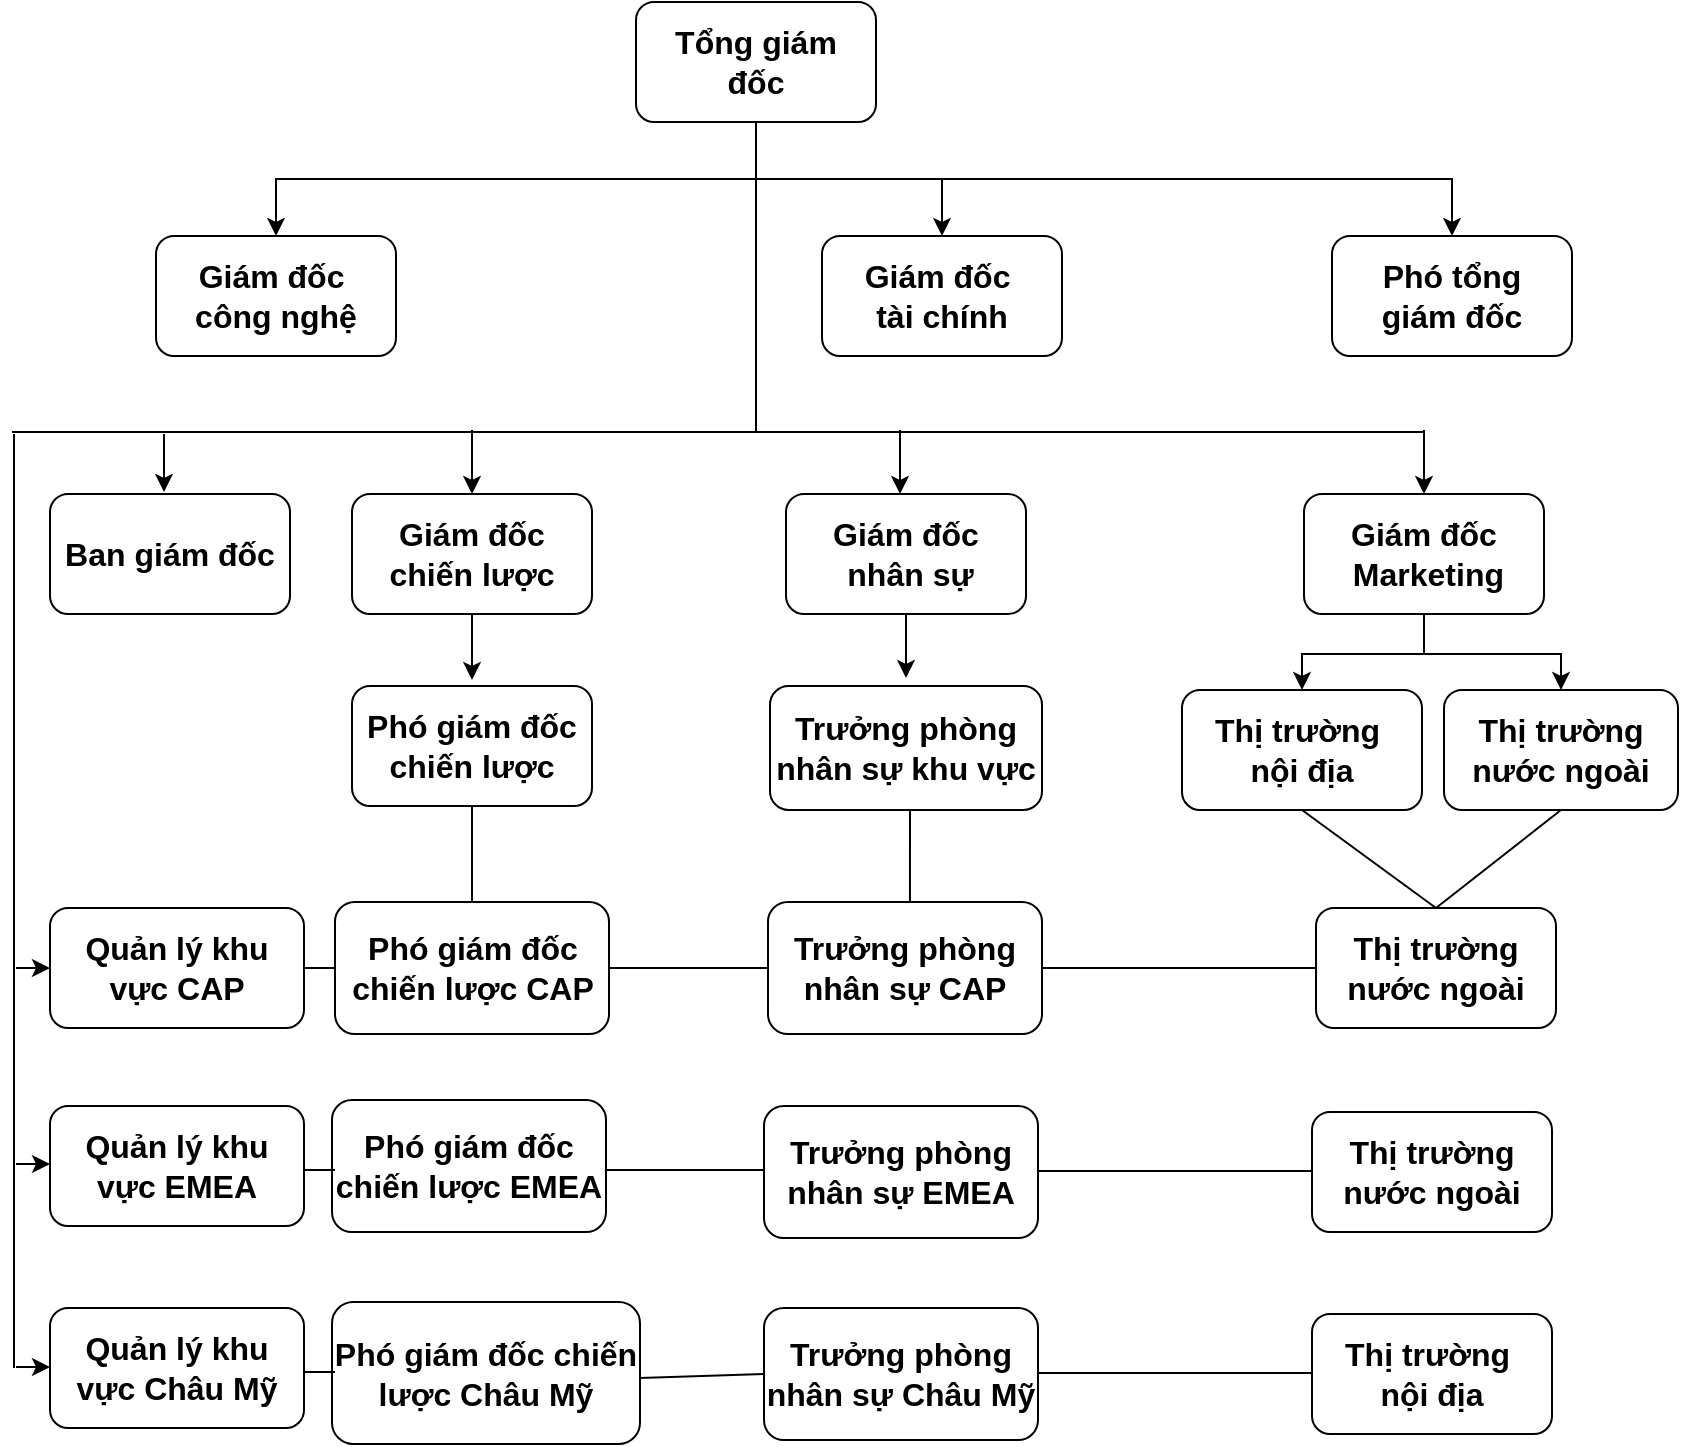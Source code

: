 <mxfile version="15.7.3" type="github" pages="3">
  <diagram id="QlY2_jZfxCHkPhPJcKBc" name="Page-1">
    <mxGraphModel dx="1043" dy="941" grid="0" gridSize="10" guides="1" tooltips="1" connect="1" arrows="1" fold="1" page="1" pageScale="1" pageWidth="1169" pageHeight="1654" math="0" shadow="0">
      <root>
        <mxCell id="0" />
        <mxCell id="1" parent="0" />
        <mxCell id="VQDOe3XahySQeZC1Gr37-5" style="edgeStyle=orthogonalEdgeStyle;rounded=0;orthogonalLoop=1;jettySize=auto;html=1;exitX=0.5;exitY=1;exitDx=0;exitDy=0;entryX=0.5;entryY=0;entryDx=0;entryDy=0;fontSize=16;" edge="1" parent="1" source="VQDOe3XahySQeZC1Gr37-1" target="VQDOe3XahySQeZC1Gr37-2">
          <mxGeometry relative="1" as="geometry" />
        </mxCell>
        <mxCell id="VQDOe3XahySQeZC1Gr37-11" style="edgeStyle=orthogonalEdgeStyle;rounded=0;orthogonalLoop=1;jettySize=auto;html=1;exitX=0.5;exitY=1;exitDx=0;exitDy=0;fontSize=16;" edge="1" parent="1" source="VQDOe3XahySQeZC1Gr37-1" target="VQDOe3XahySQeZC1Gr37-3">
          <mxGeometry relative="1" as="geometry" />
        </mxCell>
        <mxCell id="VQDOe3XahySQeZC1Gr37-12" style="edgeStyle=orthogonalEdgeStyle;rounded=0;orthogonalLoop=1;jettySize=auto;html=1;exitX=0.5;exitY=1;exitDx=0;exitDy=0;fontSize=16;" edge="1" parent="1" source="VQDOe3XahySQeZC1Gr37-1" target="VQDOe3XahySQeZC1Gr37-4">
          <mxGeometry relative="1" as="geometry" />
        </mxCell>
        <mxCell id="VQDOe3XahySQeZC1Gr37-1" value="&lt;b&gt;&lt;font style=&quot;font-size: 16px&quot;&gt;Tổng giám &lt;br&gt;đốc&lt;/font&gt;&lt;/b&gt;" style="rounded=1;whiteSpace=wrap;html=1;" vertex="1" parent="1">
          <mxGeometry x="326" y="356" width="120" height="60" as="geometry" />
        </mxCell>
        <mxCell id="VQDOe3XahySQeZC1Gr37-2" value="&lt;b&gt;Giám đốc&amp;nbsp;&lt;br&gt;công nghệ&lt;br&gt;&lt;/b&gt;" style="rounded=1;whiteSpace=wrap;html=1;fontSize=16;" vertex="1" parent="1">
          <mxGeometry x="86" y="473" width="120" height="60" as="geometry" />
        </mxCell>
        <mxCell id="VQDOe3XahySQeZC1Gr37-3" value="&lt;b&gt;Giám đốc&amp;nbsp;&lt;br&gt;tài chính&lt;/b&gt;" style="rounded=1;whiteSpace=wrap;html=1;fontSize=16;" vertex="1" parent="1">
          <mxGeometry x="419" y="473" width="120" height="60" as="geometry" />
        </mxCell>
        <mxCell id="VQDOe3XahySQeZC1Gr37-4" value="&lt;b&gt;Phó tổng &lt;br&gt;giám đốc&lt;/b&gt;" style="rounded=1;whiteSpace=wrap;html=1;fontSize=16;" vertex="1" parent="1">
          <mxGeometry x="674" y="473" width="120" height="60" as="geometry" />
        </mxCell>
        <mxCell id="VQDOe3XahySQeZC1Gr37-9" value="" style="endArrow=none;html=1;rounded=0;fontSize=16;entryX=0.5;entryY=1;entryDx=0;entryDy=0;" edge="1" parent="1" target="VQDOe3XahySQeZC1Gr37-1">
          <mxGeometry width="50" height="50" relative="1" as="geometry">
            <mxPoint x="386" y="571" as="sourcePoint" />
            <mxPoint x="425" y="495" as="targetPoint" />
          </mxGeometry>
        </mxCell>
        <mxCell id="VQDOe3XahySQeZC1Gr37-13" value="" style="endArrow=none;html=1;rounded=0;fontSize=16;" edge="1" parent="1">
          <mxGeometry width="50" height="50" relative="1" as="geometry">
            <mxPoint x="14" y="571" as="sourcePoint" />
            <mxPoint x="720" y="571" as="targetPoint" />
          </mxGeometry>
        </mxCell>
        <mxCell id="VQDOe3XahySQeZC1Gr37-14" value="" style="endArrow=none;html=1;rounded=0;fontSize=16;" edge="1" parent="1">
          <mxGeometry width="50" height="50" relative="1" as="geometry">
            <mxPoint x="15" y="572" as="sourcePoint" />
            <mxPoint x="15" y="1039" as="targetPoint" />
          </mxGeometry>
        </mxCell>
        <mxCell id="VQDOe3XahySQeZC1Gr37-15" value="" style="endArrow=classic;html=1;rounded=0;fontSize=16;" edge="1" parent="1">
          <mxGeometry width="50" height="50" relative="1" as="geometry">
            <mxPoint x="90" y="572" as="sourcePoint" />
            <mxPoint x="90" y="601" as="targetPoint" />
          </mxGeometry>
        </mxCell>
        <mxCell id="VQDOe3XahySQeZC1Gr37-16" value="&lt;b&gt;Ban giám đốc&lt;/b&gt;" style="rounded=1;whiteSpace=wrap;html=1;fontSize=16;" vertex="1" parent="1">
          <mxGeometry x="33" y="602" width="120" height="60" as="geometry" />
        </mxCell>
        <mxCell id="VQDOe3XahySQeZC1Gr37-18" value="" style="endArrow=classic;html=1;rounded=0;fontSize=16;entryX=0.5;entryY=0;entryDx=0;entryDy=0;" edge="1" parent="1" target="VQDOe3XahySQeZC1Gr37-19">
          <mxGeometry width="50" height="50" relative="1" as="geometry">
            <mxPoint x="244" y="570" as="sourcePoint" />
            <mxPoint x="244" y="606" as="targetPoint" />
          </mxGeometry>
        </mxCell>
        <mxCell id="VQDOe3XahySQeZC1Gr37-21" style="edgeStyle=orthogonalEdgeStyle;rounded=0;orthogonalLoop=1;jettySize=auto;html=1;exitX=0.5;exitY=1;exitDx=0;exitDy=0;fontSize=16;" edge="1" parent="1" source="VQDOe3XahySQeZC1Gr37-19">
          <mxGeometry relative="1" as="geometry">
            <mxPoint x="244" y="695" as="targetPoint" />
          </mxGeometry>
        </mxCell>
        <mxCell id="VQDOe3XahySQeZC1Gr37-19" value="&lt;b&gt;Giám đốc&lt;br&gt;chiến lược&lt;br&gt;&lt;/b&gt;" style="rounded=1;whiteSpace=wrap;html=1;fontSize=16;" vertex="1" parent="1">
          <mxGeometry x="184" y="602" width="120" height="60" as="geometry" />
        </mxCell>
        <mxCell id="VQDOe3XahySQeZC1Gr37-22" value="&lt;b&gt;Phó giám đốc&lt;br&gt;chiến lược&lt;br&gt;&lt;/b&gt;" style="rounded=1;whiteSpace=wrap;html=1;fontSize=16;" vertex="1" parent="1">
          <mxGeometry x="184" y="698" width="120" height="60" as="geometry" />
        </mxCell>
        <mxCell id="VQDOe3XahySQeZC1Gr37-23" value="" style="endArrow=classic;html=1;rounded=0;fontSize=16;entryX=0.5;entryY=0;entryDx=0;entryDy=0;" edge="1" parent="1">
          <mxGeometry width="50" height="50" relative="1" as="geometry">
            <mxPoint x="458" y="570" as="sourcePoint" />
            <mxPoint x="458" y="602" as="targetPoint" />
          </mxGeometry>
        </mxCell>
        <mxCell id="VQDOe3XahySQeZC1Gr37-37" style="edgeStyle=orthogonalEdgeStyle;rounded=0;orthogonalLoop=1;jettySize=auto;html=1;exitX=0.5;exitY=1;exitDx=0;exitDy=0;fontSize=16;" edge="1" parent="1" source="VQDOe3XahySQeZC1Gr37-24">
          <mxGeometry relative="1" as="geometry">
            <mxPoint x="461" y="694" as="targetPoint" />
          </mxGeometry>
        </mxCell>
        <mxCell id="VQDOe3XahySQeZC1Gr37-24" value="&lt;b&gt;Giám đốc&lt;br&gt;&amp;nbsp;nhân sự&lt;br&gt;&lt;/b&gt;" style="rounded=1;whiteSpace=wrap;html=1;fontSize=16;" vertex="1" parent="1">
          <mxGeometry x="401" y="602" width="120" height="60" as="geometry" />
        </mxCell>
        <mxCell id="VQDOe3XahySQeZC1Gr37-25" value="" style="endArrow=classic;html=1;rounded=0;fontSize=16;entryX=0.5;entryY=0;entryDx=0;entryDy=0;" edge="1" parent="1">
          <mxGeometry width="50" height="50" relative="1" as="geometry">
            <mxPoint x="720" y="570" as="sourcePoint" />
            <mxPoint x="720" y="602" as="targetPoint" />
          </mxGeometry>
        </mxCell>
        <mxCell id="VQDOe3XahySQeZC1Gr37-31" style="edgeStyle=orthogonalEdgeStyle;rounded=0;orthogonalLoop=1;jettySize=auto;html=1;exitX=0.5;exitY=1;exitDx=0;exitDy=0;fontSize=16;" edge="1" parent="1" source="VQDOe3XahySQeZC1Gr37-27" target="VQDOe3XahySQeZC1Gr37-29">
          <mxGeometry relative="1" as="geometry" />
        </mxCell>
        <mxCell id="VQDOe3XahySQeZC1Gr37-34" style="edgeStyle=orthogonalEdgeStyle;rounded=0;orthogonalLoop=1;jettySize=auto;html=1;exitX=0.5;exitY=1;exitDx=0;exitDy=0;fontSize=16;" edge="1" parent="1" source="VQDOe3XahySQeZC1Gr37-27" target="VQDOe3XahySQeZC1Gr37-30">
          <mxGeometry relative="1" as="geometry" />
        </mxCell>
        <mxCell id="VQDOe3XahySQeZC1Gr37-27" value="&lt;b&gt;Giám đốc&lt;br&gt;&amp;nbsp;Marketing&lt;br&gt;&lt;/b&gt;" style="rounded=1;whiteSpace=wrap;html=1;fontSize=16;" vertex="1" parent="1">
          <mxGeometry x="660" y="602" width="120" height="60" as="geometry" />
        </mxCell>
        <mxCell id="VQDOe3XahySQeZC1Gr37-29" value="&lt;b&gt;Thị trường&amp;nbsp;&lt;br&gt;nội địa&lt;br&gt;&lt;/b&gt;" style="rounded=1;whiteSpace=wrap;html=1;fontSize=16;" vertex="1" parent="1">
          <mxGeometry x="599" y="700" width="120" height="60" as="geometry" />
        </mxCell>
        <mxCell id="VQDOe3XahySQeZC1Gr37-30" value="&lt;b&gt;Thị trường nước ngoài&lt;br&gt;&lt;/b&gt;" style="rounded=1;whiteSpace=wrap;html=1;fontSize=16;" vertex="1" parent="1">
          <mxGeometry x="730" y="700" width="117" height="60" as="geometry" />
        </mxCell>
        <mxCell id="VQDOe3XahySQeZC1Gr37-35" value="" style="endArrow=none;html=1;rounded=0;fontSize=16;exitX=0.5;exitY=1;exitDx=0;exitDy=0;entryX=0.5;entryY=0;entryDx=0;entryDy=0;" edge="1" parent="1" source="VQDOe3XahySQeZC1Gr37-29" target="VQDOe3XahySQeZC1Gr37-39">
          <mxGeometry width="50" height="50" relative="1" as="geometry">
            <mxPoint x="486" y="582" as="sourcePoint" />
            <mxPoint x="722" y="814" as="targetPoint" />
          </mxGeometry>
        </mxCell>
        <mxCell id="VQDOe3XahySQeZC1Gr37-36" value="" style="endArrow=none;html=1;rounded=0;fontSize=16;entryX=0.5;entryY=1;entryDx=0;entryDy=0;exitX=0.5;exitY=0;exitDx=0;exitDy=0;" edge="1" parent="1" source="VQDOe3XahySQeZC1Gr37-39" target="VQDOe3XahySQeZC1Gr37-30">
          <mxGeometry width="50" height="50" relative="1" as="geometry">
            <mxPoint x="725" y="815" as="sourcePoint" />
            <mxPoint x="732" y="824" as="targetPoint" />
          </mxGeometry>
        </mxCell>
        <mxCell id="VQDOe3XahySQeZC1Gr37-38" value="&lt;b&gt;Trưởng phòng nhân sự khu vực&lt;br&gt;&lt;/b&gt;" style="rounded=1;whiteSpace=wrap;html=1;fontSize=16;" vertex="1" parent="1">
          <mxGeometry x="393" y="698" width="136" height="62" as="geometry" />
        </mxCell>
        <mxCell id="VQDOe3XahySQeZC1Gr37-39" value="&lt;b&gt;Thị trường nước ngoài&lt;/b&gt;&lt;b&gt;&lt;br&gt;&lt;/b&gt;" style="rounded=1;whiteSpace=wrap;html=1;fontSize=16;" vertex="1" parent="1">
          <mxGeometry x="666" y="809" width="120" height="60" as="geometry" />
        </mxCell>
        <mxCell id="VQDOe3XahySQeZC1Gr37-40" value="" style="endArrow=none;html=1;rounded=0;fontSize=16;entryX=0.518;entryY=0;entryDx=0;entryDy=0;entryPerimeter=0;" edge="1" parent="1" target="VQDOe3XahySQeZC1Gr37-41">
          <mxGeometry width="50" height="50" relative="1" as="geometry">
            <mxPoint x="463" y="760" as="sourcePoint" />
            <mxPoint x="463" y="801" as="targetPoint" />
          </mxGeometry>
        </mxCell>
        <mxCell id="VQDOe3XahySQeZC1Gr37-41" value="&lt;b&gt;Trưởng phòng nhân sự CAP&lt;br&gt;&lt;/b&gt;" style="rounded=1;whiteSpace=wrap;html=1;fontSize=16;" vertex="1" parent="1">
          <mxGeometry x="392" y="806" width="137" height="66" as="geometry" />
        </mxCell>
        <mxCell id="VQDOe3XahySQeZC1Gr37-42" value="" style="endArrow=none;html=1;rounded=0;fontSize=16;exitX=1;exitY=0.5;exitDx=0;exitDy=0;entryX=0;entryY=0.5;entryDx=0;entryDy=0;" edge="1" parent="1" source="VQDOe3XahySQeZC1Gr37-41" target="VQDOe3XahySQeZC1Gr37-39">
          <mxGeometry width="50" height="50" relative="1" as="geometry">
            <mxPoint x="669" y="770" as="sourcePoint" />
            <mxPoint x="732" y="824" as="targetPoint" />
          </mxGeometry>
        </mxCell>
        <mxCell id="VQDOe3XahySQeZC1Gr37-43" value="&lt;b&gt;Phó giám đốc chiến lược CAP&lt;br&gt;&lt;/b&gt;" style="rounded=1;whiteSpace=wrap;html=1;fontSize=16;" vertex="1" parent="1">
          <mxGeometry x="175.5" y="806" width="137" height="66" as="geometry" />
        </mxCell>
        <mxCell id="VQDOe3XahySQeZC1Gr37-44" value="" style="endArrow=none;html=1;rounded=0;fontSize=16;exitX=0.5;exitY=1;exitDx=0;exitDy=0;entryX=0.5;entryY=0;entryDx=0;entryDy=0;" edge="1" parent="1" source="VQDOe3XahySQeZC1Gr37-22" target="VQDOe3XahySQeZC1Gr37-43">
          <mxGeometry width="50" height="50" relative="1" as="geometry">
            <mxPoint x="25" y="582" as="sourcePoint" />
            <mxPoint x="25" y="785" as="targetPoint" />
          </mxGeometry>
        </mxCell>
        <mxCell id="VQDOe3XahySQeZC1Gr37-45" value="" style="endArrow=none;html=1;rounded=0;fontSize=16;entryX=1;entryY=0.5;entryDx=0;entryDy=0;exitX=0;exitY=0.5;exitDx=0;exitDy=0;" edge="1" parent="1" source="VQDOe3XahySQeZC1Gr37-41" target="VQDOe3XahySQeZC1Gr37-43">
          <mxGeometry width="50" height="50" relative="1" as="geometry">
            <mxPoint x="35" y="592" as="sourcePoint" />
            <mxPoint x="35" y="795" as="targetPoint" />
          </mxGeometry>
        </mxCell>
        <mxCell id="VQDOe3XahySQeZC1Gr37-47" value="&lt;b&gt;Quản lý khu vực CAP&lt;br&gt;&lt;/b&gt;" style="rounded=1;whiteSpace=wrap;html=1;fontSize=16;" vertex="1" parent="1">
          <mxGeometry x="33" y="809" width="127" height="60" as="geometry" />
        </mxCell>
        <mxCell id="VQDOe3XahySQeZC1Gr37-48" value="" style="endArrow=none;html=1;rounded=0;fontSize=16;exitX=1;exitY=0.5;exitDx=0;exitDy=0;entryX=0;entryY=0.5;entryDx=0;entryDy=0;" edge="1" parent="1" source="VQDOe3XahySQeZC1Gr37-47" target="VQDOe3XahySQeZC1Gr37-43">
          <mxGeometry width="50" height="50" relative="1" as="geometry">
            <mxPoint x="217" y="773" as="sourcePoint" />
            <mxPoint x="267" y="723" as="targetPoint" />
          </mxGeometry>
        </mxCell>
        <mxCell id="VQDOe3XahySQeZC1Gr37-49" value="" style="endArrow=classic;html=1;rounded=0;fontSize=16;entryX=0;entryY=0.5;entryDx=0;entryDy=0;" edge="1" parent="1" target="VQDOe3XahySQeZC1Gr37-47">
          <mxGeometry width="50" height="50" relative="1" as="geometry">
            <mxPoint x="16" y="839" as="sourcePoint" />
            <mxPoint x="267" y="723" as="targetPoint" />
          </mxGeometry>
        </mxCell>
        <mxCell id="VQDOe3XahySQeZC1Gr37-50" value="" style="endArrow=classic;html=1;rounded=0;fontSize=16;entryX=0;entryY=0.5;entryDx=0;entryDy=0;" edge="1" parent="1">
          <mxGeometry width="50" height="50" relative="1" as="geometry">
            <mxPoint x="16" y="937" as="sourcePoint" />
            <mxPoint x="33" y="937" as="targetPoint" />
          </mxGeometry>
        </mxCell>
        <mxCell id="VQDOe3XahySQeZC1Gr37-51" value="&lt;b&gt;Quản lý khu vực EMEA&lt;br&gt;&lt;/b&gt;" style="rounded=1;whiteSpace=wrap;html=1;fontSize=16;" vertex="1" parent="1">
          <mxGeometry x="33" y="908" width="127" height="60" as="geometry" />
        </mxCell>
        <mxCell id="VQDOe3XahySQeZC1Gr37-52" value="&lt;b&gt;Phó giám đốc chiến lược EMEA&lt;br&gt;&lt;/b&gt;" style="rounded=1;whiteSpace=wrap;html=1;fontSize=16;" vertex="1" parent="1">
          <mxGeometry x="174" y="905" width="137" height="66" as="geometry" />
        </mxCell>
        <mxCell id="VQDOe3XahySQeZC1Gr37-53" value="" style="endArrow=none;html=1;rounded=0;fontSize=16;exitX=1;exitY=0.5;exitDx=0;exitDy=0;entryX=0;entryY=0.5;entryDx=0;entryDy=0;" edge="1" parent="1">
          <mxGeometry width="50" height="50" relative="1" as="geometry">
            <mxPoint x="160" y="940" as="sourcePoint" />
            <mxPoint x="175.5" y="940" as="targetPoint" />
          </mxGeometry>
        </mxCell>
        <mxCell id="VQDOe3XahySQeZC1Gr37-54" value="" style="endArrow=none;html=1;rounded=0;fontSize=16;entryX=1;entryY=0.5;entryDx=0;entryDy=0;exitX=0;exitY=0.5;exitDx=0;exitDy=0;" edge="1" parent="1">
          <mxGeometry width="50" height="50" relative="1" as="geometry">
            <mxPoint x="390.5" y="940" as="sourcePoint" />
            <mxPoint x="311" y="940" as="targetPoint" />
          </mxGeometry>
        </mxCell>
        <mxCell id="VQDOe3XahySQeZC1Gr37-55" value="&lt;b&gt;Trưởng phòng nhân sự EMEA&lt;br&gt;&lt;/b&gt;" style="rounded=1;whiteSpace=wrap;html=1;fontSize=16;" vertex="1" parent="1">
          <mxGeometry x="390" y="908" width="137" height="66" as="geometry" />
        </mxCell>
        <mxCell id="VQDOe3XahySQeZC1Gr37-56" value="" style="endArrow=none;html=1;rounded=0;fontSize=16;exitX=1;exitY=0.5;exitDx=0;exitDy=0;entryX=0;entryY=0.5;entryDx=0;entryDy=0;" edge="1" parent="1">
          <mxGeometry width="50" height="50" relative="1" as="geometry">
            <mxPoint x="527" y="940.5" as="sourcePoint" />
            <mxPoint x="664" y="940.5" as="targetPoint" />
          </mxGeometry>
        </mxCell>
        <mxCell id="VQDOe3XahySQeZC1Gr37-57" value="&lt;b&gt;Thị trường nước ngoài&lt;/b&gt;&lt;b&gt;&lt;br&gt;&lt;/b&gt;" style="rounded=1;whiteSpace=wrap;html=1;fontSize=16;" vertex="1" parent="1">
          <mxGeometry x="664" y="911" width="120" height="60" as="geometry" />
        </mxCell>
        <mxCell id="VQDOe3XahySQeZC1Gr37-58" value="" style="endArrow=classic;html=1;rounded=0;fontSize=16;entryX=0;entryY=0.5;entryDx=0;entryDy=0;" edge="1" parent="1">
          <mxGeometry width="50" height="50" relative="1" as="geometry">
            <mxPoint x="16" y="1038.5" as="sourcePoint" />
            <mxPoint x="33" y="1038.5" as="targetPoint" />
          </mxGeometry>
        </mxCell>
        <mxCell id="VQDOe3XahySQeZC1Gr37-59" value="&lt;b&gt;Quản lý khu vực Châu Mỹ&lt;br&gt;&lt;/b&gt;" style="rounded=1;whiteSpace=wrap;html=1;fontSize=16;" vertex="1" parent="1">
          <mxGeometry x="33" y="1009" width="127" height="60" as="geometry" />
        </mxCell>
        <mxCell id="VQDOe3XahySQeZC1Gr37-60" value="&lt;font style=&quot;font-size: 16px&quot;&gt;&lt;b&gt;Phó giám đốc chiến lược&amp;nbsp;&lt;/b&gt;&lt;b&gt;Châu Mỹ&lt;/b&gt;&lt;/font&gt;&lt;b&gt;&lt;br&gt;&lt;/b&gt;" style="rounded=1;whiteSpace=wrap;html=1;fontSize=16;" vertex="1" parent="1">
          <mxGeometry x="174" y="1006" width="154" height="71" as="geometry" />
        </mxCell>
        <mxCell id="VQDOe3XahySQeZC1Gr37-61" value="" style="endArrow=none;html=1;rounded=0;fontSize=16;exitX=1;exitY=0.5;exitDx=0;exitDy=0;entryX=0;entryY=0.5;entryDx=0;entryDy=0;" edge="1" parent="1">
          <mxGeometry width="50" height="50" relative="1" as="geometry">
            <mxPoint x="160" y="1041" as="sourcePoint" />
            <mxPoint x="175.5" y="1041" as="targetPoint" />
          </mxGeometry>
        </mxCell>
        <mxCell id="VQDOe3XahySQeZC1Gr37-62" value="" style="endArrow=none;html=1;rounded=0;fontSize=16;exitX=0;exitY=0.5;exitDx=0;exitDy=0;" edge="1" parent="1" source="VQDOe3XahySQeZC1Gr37-63">
          <mxGeometry width="50" height="50" relative="1" as="geometry">
            <mxPoint x="384" y="1044" as="sourcePoint" />
            <mxPoint x="328" y="1044" as="targetPoint" />
          </mxGeometry>
        </mxCell>
        <mxCell id="VQDOe3XahySQeZC1Gr37-63" value="&lt;b&gt;Trưởng phòng nhân sự&amp;nbsp;&lt;/b&gt;&lt;b&gt;Châu Mỹ&lt;/b&gt;&lt;b&gt;&lt;br&gt;&lt;/b&gt;" style="rounded=1;whiteSpace=wrap;html=1;fontSize=16;" vertex="1" parent="1">
          <mxGeometry x="390" y="1009" width="137" height="66" as="geometry" />
        </mxCell>
        <mxCell id="VQDOe3XahySQeZC1Gr37-64" value="" style="endArrow=none;html=1;rounded=0;fontSize=16;exitX=1;exitY=0.5;exitDx=0;exitDy=0;entryX=0;entryY=0.5;entryDx=0;entryDy=0;" edge="1" parent="1">
          <mxGeometry width="50" height="50" relative="1" as="geometry">
            <mxPoint x="527" y="1041.5" as="sourcePoint" />
            <mxPoint x="664" y="1041.5" as="targetPoint" />
          </mxGeometry>
        </mxCell>
        <mxCell id="VQDOe3XahySQeZC1Gr37-67" value="&lt;b&gt;Thị trường&amp;nbsp;&lt;br&gt;nội địa&lt;br&gt;&lt;/b&gt;" style="rounded=1;whiteSpace=wrap;html=1;fontSize=16;" vertex="1" parent="1">
          <mxGeometry x="664" y="1012" width="120" height="60" as="geometry" />
        </mxCell>
      </root>
    </mxGraphModel>
  </diagram>
  <diagram id="elN13xi42h41GZ3PlA-M" name="Page-2">
    <mxGraphModel dx="782" dy="706" grid="0" gridSize="10" guides="1" tooltips="1" connect="1" arrows="1" fold="1" page="1" pageScale="1" pageWidth="1169" pageHeight="1654" math="0" shadow="0">
      <root>
        <mxCell id="Vsqq3qi4AqMv9JieY1TZ-0" />
        <mxCell id="Vsqq3qi4AqMv9JieY1TZ-1" parent="Vsqq3qi4AqMv9JieY1TZ-0" />
        <mxCell id="a4AwfvL6sgOTE35p16M7-0" style="edgeStyle=orthogonalEdgeStyle;rounded=0;orthogonalLoop=1;jettySize=auto;html=1;exitX=0.5;exitY=1;exitDx=0;exitDy=0;entryX=0.5;entryY=0;entryDx=0;entryDy=0;fontFamily=Times New Roman;fontSize=16;fontColor=#000000;" edge="1" parent="Vsqq3qi4AqMv9JieY1TZ-1" source="a4AwfvL6sgOTE35p16M7-3" target="a4AwfvL6sgOTE35p16M7-6">
          <mxGeometry relative="1" as="geometry" />
        </mxCell>
        <mxCell id="a4AwfvL6sgOTE35p16M7-1" style="edgeStyle=orthogonalEdgeStyle;rounded=0;orthogonalLoop=1;jettySize=auto;html=1;exitX=0.5;exitY=1;exitDx=0;exitDy=0;fontFamily=Times New Roman;fontSize=16;fontColor=#000000;" edge="1" parent="Vsqq3qi4AqMv9JieY1TZ-1" source="a4AwfvL6sgOTE35p16M7-3" target="a4AwfvL6sgOTE35p16M7-8">
          <mxGeometry relative="1" as="geometry" />
        </mxCell>
        <mxCell id="a4AwfvL6sgOTE35p16M7-2" style="edgeStyle=orthogonalEdgeStyle;rounded=0;orthogonalLoop=1;jettySize=auto;html=1;exitX=0.5;exitY=1;exitDx=0;exitDy=0;fontFamily=Times New Roman;fontSize=16;fontColor=#000000;" edge="1" parent="Vsqq3qi4AqMv9JieY1TZ-1" source="a4AwfvL6sgOTE35p16M7-3" target="a4AwfvL6sgOTE35p16M7-9">
          <mxGeometry relative="1" as="geometry" />
        </mxCell>
        <mxCell id="a4AwfvL6sgOTE35p16M7-3" value="" style="rounded=1;whiteSpace=wrap;html=1;shadow=1;labelBackgroundColor=#FF120A;labelBorderColor=none;sketch=0;fontFamily=Times New Roman;fontSize=30;strokeWidth=1;align=center;verticalAlign=top;fillColor=#FFFFFF;strokeColor=#FFFFFF;" vertex="1" parent="Vsqq3qi4AqMv9JieY1TZ-1">
          <mxGeometry x="327.5" y="274" width="218" height="91" as="geometry" />
        </mxCell>
        <mxCell id="a4AwfvL6sgOTE35p16M7-4" value="&lt;b&gt;District Manager&lt;/b&gt;" style="text;html=1;strokeColor=none;fillColor=none;align=left;verticalAlign=middle;whiteSpace=wrap;rounded=0;shadow=1;labelBackgroundColor=#FFFFFF;labelBorderColor=none;sketch=0;fontFamily=Times New Roman;fontSize=16;fontColor=#000000;" vertex="1" parent="Vsqq3qi4AqMv9JieY1TZ-1">
          <mxGeometry x="378.75" y="280" width="133.5" height="46" as="geometry" />
        </mxCell>
        <mxCell id="a4AwfvL6sgOTE35p16M7-5" value="&lt;b&gt;(Highlands Coffee Shop)&lt;/b&gt;" style="text;html=1;strokeColor=none;fillColor=none;align=left;verticalAlign=middle;whiteSpace=wrap;rounded=0;shadow=1;labelBackgroundColor=#FFFFFF;labelBorderColor=none;sketch=0;fontFamily=Times New Roman;fontSize=16;fontColor=#000000;" vertex="1" parent="Vsqq3qi4AqMv9JieY1TZ-1">
          <mxGeometry x="350" y="307" width="173" height="47" as="geometry" />
        </mxCell>
        <mxCell id="a4AwfvL6sgOTE35p16M7-6" value="&lt;b&gt;Cửa hàng trưởng 1&lt;/b&gt;" style="rounded=1;whiteSpace=wrap;html=1;shadow=1;labelBackgroundColor=#FFFFFF;labelBorderColor=none;sketch=0;fontFamily=Times New Roman;fontSize=16;fontColor=#000000;strokeColor=#FFFFFF;strokeWidth=1;fillColor=#FFFFFF;gradientColor=none;align=center;verticalAlign=top;" vertex="1" parent="Vsqq3qi4AqMv9JieY1TZ-1">
          <mxGeometry x="150" y="437" width="145" height="46" as="geometry" />
        </mxCell>
        <mxCell id="a4AwfvL6sgOTE35p16M7-7" style="edgeStyle=orthogonalEdgeStyle;rounded=0;orthogonalLoop=1;jettySize=auto;html=1;exitX=0.5;exitY=1;exitDx=0;exitDy=0;fontFamily=Times New Roman;fontSize=16;fontColor=#000000;" edge="1" parent="Vsqq3qi4AqMv9JieY1TZ-1" source="a4AwfvL6sgOTE35p16M7-8" target="a4AwfvL6sgOTE35p16M7-15">
          <mxGeometry relative="1" as="geometry" />
        </mxCell>
        <mxCell id="a4AwfvL6sgOTE35p16M7-8" value="&lt;b&gt;Cửa hàng trưởng 2&lt;/b&gt;" style="rounded=1;whiteSpace=wrap;html=1;shadow=1;labelBackgroundColor=#FFFFFF;labelBorderColor=none;sketch=0;fontFamily=Times New Roman;fontSize=16;fontColor=#000000;strokeColor=#FFFFFF;strokeWidth=1;fillColor=#FFFFFF;gradientColor=none;align=center;verticalAlign=top;" vertex="1" parent="Vsqq3qi4AqMv9JieY1TZ-1">
          <mxGeometry x="364" y="437" width="145" height="46" as="geometry" />
        </mxCell>
        <mxCell id="a4AwfvL6sgOTE35p16M7-9" value="&lt;b&gt;Cửa hàng trưởng n..&lt;/b&gt;" style="rounded=1;whiteSpace=wrap;html=1;shadow=1;labelBackgroundColor=#FFFFFF;labelBorderColor=none;sketch=0;fontFamily=Times New Roman;fontSize=16;fontColor=#000000;strokeColor=#FFFFFF;strokeWidth=1;fillColor=#FFFFFF;gradientColor=none;align=center;verticalAlign=top;" vertex="1" parent="Vsqq3qi4AqMv9JieY1TZ-1">
          <mxGeometry x="581" y="437" width="145" height="46" as="geometry" />
        </mxCell>
        <mxCell id="a4AwfvL6sgOTE35p16M7-10" style="edgeStyle=orthogonalEdgeStyle;rounded=0;orthogonalLoop=1;jettySize=auto;html=1;exitX=0.5;exitY=1;exitDx=0;exitDy=0;entryX=0.617;entryY=0.275;entryDx=0;entryDy=0;entryPerimeter=0;fontFamily=Times New Roman;fontSize=16;fontColor=#000000;" edge="1" parent="Vsqq3qi4AqMv9JieY1TZ-1" source="a4AwfvL6sgOTE35p16M7-15" target="a4AwfvL6sgOTE35p16M7-16">
          <mxGeometry relative="1" as="geometry" />
        </mxCell>
        <mxCell id="a4AwfvL6sgOTE35p16M7-11" style="edgeStyle=orthogonalEdgeStyle;rounded=0;orthogonalLoop=1;jettySize=auto;html=1;fontFamily=Times New Roman;fontSize=16;fontColor=#000000;" edge="1" parent="Vsqq3qi4AqMv9JieY1TZ-1">
          <mxGeometry relative="1" as="geometry">
            <mxPoint x="437" y="648" as="sourcePoint" />
            <mxPoint x="292.5" y="701" as="targetPoint" />
          </mxGeometry>
        </mxCell>
        <mxCell id="a4AwfvL6sgOTE35p16M7-12" style="edgeStyle=orthogonalEdgeStyle;rounded=0;orthogonalLoop=1;jettySize=auto;html=1;exitX=0.5;exitY=1;exitDx=0;exitDy=0;fontFamily=Times New Roman;fontSize=16;fontColor=#000000;" edge="1" parent="Vsqq3qi4AqMv9JieY1TZ-1" source="a4AwfvL6sgOTE35p16M7-15" target="a4AwfvL6sgOTE35p16M7-18">
          <mxGeometry relative="1" as="geometry" />
        </mxCell>
        <mxCell id="a4AwfvL6sgOTE35p16M7-13" style="edgeStyle=orthogonalEdgeStyle;rounded=0;orthogonalLoop=1;jettySize=auto;html=1;exitX=0.5;exitY=1;exitDx=0;exitDy=0;fontFamily=Times New Roman;fontSize=16;fontColor=#000000;" edge="1" parent="Vsqq3qi4AqMv9JieY1TZ-1">
          <mxGeometry relative="1" as="geometry">
            <mxPoint x="436.5" y="594" as="sourcePoint" />
            <mxPoint x="581" y="704" as="targetPoint" />
            <Array as="points">
              <mxPoint x="437" y="649" />
              <mxPoint x="581" y="649" />
            </Array>
          </mxGeometry>
        </mxCell>
        <mxCell id="a4AwfvL6sgOTE35p16M7-14" style="edgeStyle=orthogonalEdgeStyle;rounded=0;orthogonalLoop=1;jettySize=auto;html=1;fontFamily=Times New Roman;fontSize=16;fontColor=#000000;" edge="1" parent="Vsqq3qi4AqMv9JieY1TZ-1">
          <mxGeometry relative="1" as="geometry">
            <mxPoint x="580" y="649" as="sourcePoint" />
            <mxPoint x="725" y="704" as="targetPoint" />
            <Array as="points">
              <mxPoint x="725" y="649" />
            </Array>
          </mxGeometry>
        </mxCell>
        <mxCell id="a4AwfvL6sgOTE35p16M7-15" value="&lt;b&gt;Trợ lý cửa hàng trưởng&amp;nbsp;&lt;/b&gt;" style="rounded=1;whiteSpace=wrap;html=1;shadow=1;labelBackgroundColor=#FFFFFF;labelBorderColor=none;sketch=0;fontFamily=Times New Roman;fontSize=16;fontColor=#000000;strokeColor=#FFFFFF;strokeWidth=1;fillColor=#FFFFFF;gradientColor=none;align=center;verticalAlign=top;" vertex="1" parent="Vsqq3qi4AqMv9JieY1TZ-1">
          <mxGeometry x="346.5" y="549" width="180" height="47" as="geometry" />
        </mxCell>
        <mxCell id="a4AwfvL6sgOTE35p16M7-16" value="Nhân viên &lt;br&gt;&lt;span style=&quot;color: rgba(0 , 0 , 0 , 0) ; font-family: monospace ; font-size: 0px ; background-color: rgb(248 , 249 , 250)&quot;&gt;%3CmxGraphModel%3E%3Croot%3E%3CmxCell%20id%3D%220%22%2F%3E%3CmxCell%20id%3D%221%22%20parent%3D%220%22%2F%3E%3CmxCell%20id%3D%222%22%20value%3D%22%26lt%3Bb%26gt%3BC%E1%BB%ADa%20h%C3%A0ng%20tr%C6%B0%E1%BB%9Fng%202%26lt%3B%2Fb%26gt%3B%22%20style%3D%22rounded%3D1%3BwhiteSpace%3Dwrap%3Bhtml%3D1%3Bshadow%3D1%3BlabelBackgroundColor%3D%23FFFFFF%3BlabelBorderColor%3Dnone%3Bsketch%3D0%3BfontFamily%3DTimes%20New%20Roman%3BfontSize%3D16%3BfontColor%3D%23000000%3BstrokeColor%3D%23FFFFFF%3BstrokeWidth%3D1%3BfillColor%3D%23FFFFFF%3BgradientColor%3Dnone%3Balign%3Dcenter%3BverticalAlign%3Dtop%3B%22%20vertex%3D%221%22%20parent%3D%221%22%3E%3CmxGeometry%20x%3D%22364%22%20y%3D%22437%22%20width%3D%22145%22%20height%3D%2246%22%20as%3D%22geometry%22%2F%3E%3C%2FmxCell%3E%3C%2Froot%3E%3C%2FmxGraphModel%3E&lt;/span&gt;pha chế" style="rounded=1;whiteSpace=wrap;html=1;shadow=1;labelBackgroundColor=#FFFFFF;labelBorderColor=none;sketch=0;fontFamily=Times New Roman;fontSize=16;fontColor=#000000;strokeColor=#FFFFFF;strokeWidth=1;fillColor=#FFFFFF;gradientColor=none;align=center;verticalAlign=top;" vertex="1" parent="Vsqq3qi4AqMv9JieY1TZ-1">
          <mxGeometry x="95" y="701" width="107" height="80" as="geometry" />
        </mxCell>
        <mxCell id="a4AwfvL6sgOTE35p16M7-17" value="Nhân viên &lt;br&gt;&lt;span style=&quot;color: rgba(0 , 0 , 0 , 0) ; font-family: monospace ; font-size: 0px ; background-color: rgb(248 , 249 , 250)&quot;&gt;%3CmxGraphModel%3E%3Croot%3E%3CmxCell%20id%3D%220%22%2F%3E%3CmxCell%20id%3D%221%22%20parent%3D%220%22%2F%3E%3CmxCell%20id%3D%222%22%20value%3D%22%26lt%3Bb%26gt%3BC%E1%BB%ADa%20h%C3%A0ng%20tr%C6%B0%E1%BB%9Fng%202%26lt%3B%2Fb%26gt%3B%22%20style%3D%22rounded%3D1%3BwhiteSpace%3Dwrap%3Bhtml%3D1%3Bshadow%3D1%3BlabelBackgroundColor%3D%23FFFFFF%3BlabelBorderColor%3Dnone%3Bsketch%3D0%3BfontFamily%3DTimes%20New%20Roman%3BfontSize%3D16%3BfontColor%3D%23000000%3BstrokeColor%3D%23FFFFFF%3BstrokeWidth%3D1%3BfillColor%3D%23FFFFFF%3BgradientColor%3Dnone%3Balign%3Dcenter%3BverticalAlign%3Dtop%3B%22%20vertex%3D%221%22%20parent%3D%221%22%3E%3CmxGeometry%20x%3D%22364%22%20y%3D%22437%22%20width%3D%22145%22%20height%3D%2246%22%20as%3D%22geometry%22%2F%3E%3C%2FmxCell%3E%3C%2Froot%3E%3C%2FmxGraphModel%3E&lt;/span&gt;phục vụ" style="rounded=1;whiteSpace=wrap;html=1;shadow=1;labelBackgroundColor=#FFFFFF;labelBorderColor=none;sketch=0;fontFamily=Times New Roman;fontSize=16;fontColor=#000000;strokeColor=#FFFFFF;strokeWidth=1;fillColor=#FFFFFF;gradientColor=none;align=center;verticalAlign=top;" vertex="1" parent="Vsqq3qi4AqMv9JieY1TZ-1">
          <mxGeometry x="239" y="703" width="107" height="80" as="geometry" />
        </mxCell>
        <mxCell id="a4AwfvL6sgOTE35p16M7-18" value="Nhân viên &lt;br&gt;thu ngân&lt;br&gt;&lt;span style=&quot;color: rgba(0 , 0 , 0 , 0) ; font-family: monospace ; font-size: 0px ; background-color: rgb(248 , 249 , 250)&quot;&gt;%3CmxGraphModel%3E%3Croot%3E%3CmxCell%20id%3D%220%22%2F%3E%3CmxCell%20id%3D%221%22%20parent%3D%220%22%2F%3E%3CmxCell%20id%3D%222%22%20value%3D%22%26lt%3Bb%26gt%3BC%E1%BB%ADa%20h%C3%A0ng%20tr%C6%B0%E1%BB%9Fng%202%26lt%3B%2Fb%26gt%3B%22%20style%3D%22rounded%3D1%3BwhiteSpace%3Dwrap%3Bhtml%3D1%3Bshadow%3D1%3BlabelBackgroundColor%3D%23FFFFFF%3BlabelBorderColor%3Dnone%3Bsketch%3D0%3BfontFamily%3DTimes%20New%20Roman%3BfontSize%3D16%3BfontColor%3D%23000000%3BstrokeColor%3D%23FFFFFF%3BstrokeWidth%3D1%3BfillColor%3D%23FFFFFF%3BgradientColor%3Dnone%3Balign%3Dcenter%3BverticalAlign%3Dtop%3B%22%20vertex%3D%221%22%20parent%3D%221%22%3E%3CmxGeometry%20x%3D%22364%22%20y%3D%22437%22%20width%3D%22145%22%20height%3D%2246%22%20as%3D%22geometry%22%2F%3E%3C%2FmxCell%3E%3C%2Froot%3E%3C%2FmxGraphModel%3Ethu ngâ&lt;/span&gt;" style="rounded=1;whiteSpace=wrap;html=1;shadow=1;labelBackgroundColor=#FFFFFF;labelBorderColor=none;sketch=0;fontFamily=Times New Roman;fontSize=16;fontColor=#000000;strokeColor=#FFFFFF;strokeWidth=1;fillColor=#FFFFFF;gradientColor=none;align=center;verticalAlign=top;" vertex="1" parent="Vsqq3qi4AqMv9JieY1TZ-1">
          <mxGeometry x="383" y="706" width="107" height="80" as="geometry" />
        </mxCell>
        <mxCell id="a4AwfvL6sgOTE35p16M7-19" value="Nhân viên &lt;br&gt;giao hàng&lt;br&gt;&lt;font color=&quot;rgba(0, 0, 0, 0)&quot; face=&quot;monospace&quot;&gt;&lt;span style=&quot;font-size: 0px ; background-color: rgb(248 , 249 , 250)&quot;&gt;giao hàng&lt;/span&gt;&lt;/font&gt;" style="rounded=1;whiteSpace=wrap;html=1;shadow=1;labelBackgroundColor=#FFFFFF;labelBorderColor=none;sketch=0;fontFamily=Times New Roman;fontSize=16;fontColor=#000000;strokeColor=#FFFFFF;strokeWidth=1;fillColor=#FFFFFF;gradientColor=none;align=center;verticalAlign=top;" vertex="1" parent="Vsqq3qi4AqMv9JieY1TZ-1">
          <mxGeometry x="527" y="706" width="107" height="80" as="geometry" />
        </mxCell>
        <mxCell id="a4AwfvL6sgOTE35p16M7-20" value="Nhân viên &lt;br&gt;bảo vệ&lt;br&gt;&lt;font color=&quot;rgba(0, 0, 0, 0)&quot; face=&quot;monospace&quot;&gt;&lt;span style=&quot;font-size: 0px ; background-color: rgb(248 , 249 , 250)&quot;&gt;ba&lt;/span&gt;&lt;/font&gt;" style="rounded=1;whiteSpace=wrap;html=1;shadow=1;labelBackgroundColor=#FFFFFF;labelBorderColor=none;sketch=0;fontFamily=Times New Roman;fontSize=16;fontColor=#000000;strokeColor=#FFFFFF;strokeWidth=1;fillColor=#FFFFFF;gradientColor=none;align=center;verticalAlign=top;" vertex="1" parent="Vsqq3qi4AqMv9JieY1TZ-1">
          <mxGeometry x="671" y="706" width="107" height="80" as="geometry" />
        </mxCell>
      </root>
    </mxGraphModel>
  </diagram>
  <diagram id="viL5PqvFY_cYdEAzo_DH" name="Page-3">
    <mxGraphModel dx="782" dy="706" grid="0" gridSize="10" guides="1" tooltips="1" connect="1" arrows="1" fold="1" page="1" pageScale="1" pageWidth="1169" pageHeight="1654" math="0" shadow="0">
      <root>
        <mxCell id="q8Uv-0Pn_na_6t9x-wON-0" />
        <mxCell id="q8Uv-0Pn_na_6t9x-wON-1" parent="q8Uv-0Pn_na_6t9x-wON-0" />
        <mxCell id="bl-M_f51yVPWPWLqKVws-2" style="edgeStyle=orthogonalEdgeStyle;rounded=0;orthogonalLoop=1;jettySize=auto;html=1;exitX=0.5;exitY=1;exitDx=0;exitDy=0;entryX=0.5;entryY=0;entryDx=0;entryDy=0;fontFamily=Times New Roman;fontSize=16;fontColor=#000000;" edge="1" parent="q8Uv-0Pn_na_6t9x-wON-1" source="bl-M_f51yVPWPWLqKVws-5" target="bl-M_f51yVPWPWLqKVws-8">
          <mxGeometry relative="1" as="geometry" />
        </mxCell>
        <mxCell id="bl-M_f51yVPWPWLqKVws-3" style="edgeStyle=orthogonalEdgeStyle;rounded=0;orthogonalLoop=1;jettySize=auto;html=1;exitX=0.5;exitY=1;exitDx=0;exitDy=0;fontFamily=Times New Roman;fontSize=16;fontColor=#000000;" edge="1" parent="q8Uv-0Pn_na_6t9x-wON-1" source="bl-M_f51yVPWPWLqKVws-5" target="bl-M_f51yVPWPWLqKVws-10">
          <mxGeometry relative="1" as="geometry" />
        </mxCell>
        <mxCell id="bl-M_f51yVPWPWLqKVws-4" style="edgeStyle=orthogonalEdgeStyle;rounded=0;orthogonalLoop=1;jettySize=auto;html=1;exitX=0.5;exitY=1;exitDx=0;exitDy=0;fontFamily=Times New Roman;fontSize=16;fontColor=#000000;" edge="1" parent="q8Uv-0Pn_na_6t9x-wON-1" source="bl-M_f51yVPWPWLqKVws-5" target="bl-M_f51yVPWPWLqKVws-11">
          <mxGeometry relative="1" as="geometry" />
        </mxCell>
        <mxCell id="bl-M_f51yVPWPWLqKVws-5" value="" style="rounded=1;whiteSpace=wrap;html=1;shadow=1;labelBackgroundColor=#FF120A;labelBorderColor=none;sketch=0;fontFamily=Times New Roman;fontSize=30;strokeWidth=1;align=center;verticalAlign=top;fillColor=#FFFFFF;strokeColor=#000000;" vertex="1" parent="q8Uv-0Pn_na_6t9x-wON-1">
          <mxGeometry x="337.5" y="284" width="218" height="91" as="geometry" />
        </mxCell>
        <mxCell id="bl-M_f51yVPWPWLqKVws-6" value="&lt;b&gt;District Manager&lt;/b&gt;" style="text;html=1;strokeColor=none;fillColor=none;align=left;verticalAlign=middle;whiteSpace=wrap;rounded=0;shadow=1;labelBackgroundColor=#FFFFFF;labelBorderColor=none;sketch=0;fontFamily=Times New Roman;fontSize=16;fontColor=#000000;" vertex="1" parent="q8Uv-0Pn_na_6t9x-wON-1">
          <mxGeometry x="388.75" y="290" width="133.5" height="46" as="geometry" />
        </mxCell>
        <mxCell id="bl-M_f51yVPWPWLqKVws-7" value="&lt;b&gt;(Highlands Coffee Shop)&lt;/b&gt;" style="text;html=1;strokeColor=none;fillColor=none;align=left;verticalAlign=middle;whiteSpace=wrap;rounded=0;shadow=1;labelBackgroundColor=#FFFFFF;labelBorderColor=none;sketch=0;fontFamily=Times New Roman;fontSize=16;fontColor=#000000;" vertex="1" parent="q8Uv-0Pn_na_6t9x-wON-1">
          <mxGeometry x="360" y="317" width="173" height="47" as="geometry" />
        </mxCell>
        <mxCell id="bl-M_f51yVPWPWLqKVws-8" value="&lt;b&gt;Cửa hàng trưởng 1&lt;/b&gt;" style="rounded=1;whiteSpace=wrap;html=1;shadow=1;labelBackgroundColor=#FFFFFF;labelBorderColor=none;sketch=0;fontFamily=Times New Roman;fontSize=16;fontColor=#000000;strokeColor=#000000;strokeWidth=1;fillColor=#FFFFFF;gradientColor=none;align=center;verticalAlign=top;" vertex="1" parent="q8Uv-0Pn_na_6t9x-wON-1">
          <mxGeometry x="160" y="447" width="145" height="46" as="geometry" />
        </mxCell>
        <mxCell id="bl-M_f51yVPWPWLqKVws-9" style="edgeStyle=orthogonalEdgeStyle;rounded=0;orthogonalLoop=1;jettySize=auto;html=1;exitX=0.5;exitY=1;exitDx=0;exitDy=0;fontFamily=Times New Roman;fontSize=16;fontColor=#000000;" edge="1" parent="q8Uv-0Pn_na_6t9x-wON-1" source="bl-M_f51yVPWPWLqKVws-10" target="bl-M_f51yVPWPWLqKVws-17">
          <mxGeometry relative="1" as="geometry" />
        </mxCell>
        <mxCell id="bl-M_f51yVPWPWLqKVws-10" value="&lt;b&gt;Cửa hàng trưởng 2&lt;/b&gt;" style="rounded=1;whiteSpace=wrap;html=1;shadow=1;labelBackgroundColor=#FFFFFF;labelBorderColor=none;sketch=0;fontFamily=Times New Roman;fontSize=16;fontColor=#000000;strokeColor=#000000;strokeWidth=1;fillColor=#FFFFFF;gradientColor=none;align=center;verticalAlign=top;" vertex="1" parent="q8Uv-0Pn_na_6t9x-wON-1">
          <mxGeometry x="374" y="447" width="145" height="46" as="geometry" />
        </mxCell>
        <mxCell id="bl-M_f51yVPWPWLqKVws-11" value="&lt;b&gt;Cửa hàng trưởng n..&lt;/b&gt;" style="rounded=1;whiteSpace=wrap;html=1;shadow=1;labelBackgroundColor=#FFFFFF;labelBorderColor=none;sketch=0;fontFamily=Times New Roman;fontSize=16;fontColor=#000000;strokeColor=#000000;strokeWidth=1;fillColor=#FFFFFF;gradientColor=none;align=center;verticalAlign=top;" vertex="1" parent="q8Uv-0Pn_na_6t9x-wON-1">
          <mxGeometry x="591" y="447" width="145" height="46" as="geometry" />
        </mxCell>
        <mxCell id="bl-M_f51yVPWPWLqKVws-12" style="edgeStyle=orthogonalEdgeStyle;rounded=0;orthogonalLoop=1;jettySize=auto;html=1;exitX=0.5;exitY=1;exitDx=0;exitDy=0;entryX=0.617;entryY=0.275;entryDx=0;entryDy=0;entryPerimeter=0;fontFamily=Times New Roman;fontSize=16;fontColor=#000000;" edge="1" parent="q8Uv-0Pn_na_6t9x-wON-1" source="bl-M_f51yVPWPWLqKVws-17" target="bl-M_f51yVPWPWLqKVws-18">
          <mxGeometry relative="1" as="geometry" />
        </mxCell>
        <mxCell id="bl-M_f51yVPWPWLqKVws-13" style="edgeStyle=orthogonalEdgeStyle;rounded=0;orthogonalLoop=1;jettySize=auto;html=1;fontFamily=Times New Roman;fontSize=16;fontColor=#000000;" edge="1" parent="q8Uv-0Pn_na_6t9x-wON-1">
          <mxGeometry relative="1" as="geometry">
            <mxPoint x="447" y="658" as="sourcePoint" />
            <mxPoint x="302.5" y="711" as="targetPoint" />
          </mxGeometry>
        </mxCell>
        <mxCell id="bl-M_f51yVPWPWLqKVws-14" style="edgeStyle=orthogonalEdgeStyle;rounded=0;orthogonalLoop=1;jettySize=auto;html=1;exitX=0.5;exitY=1;exitDx=0;exitDy=0;fontFamily=Times New Roman;fontSize=16;fontColor=#000000;" edge="1" parent="q8Uv-0Pn_na_6t9x-wON-1" source="bl-M_f51yVPWPWLqKVws-17" target="bl-M_f51yVPWPWLqKVws-20">
          <mxGeometry relative="1" as="geometry" />
        </mxCell>
        <mxCell id="bl-M_f51yVPWPWLqKVws-15" style="edgeStyle=orthogonalEdgeStyle;rounded=0;orthogonalLoop=1;jettySize=auto;html=1;exitX=0.5;exitY=1;exitDx=0;exitDy=0;fontFamily=Times New Roman;fontSize=16;fontColor=#000000;" edge="1" parent="q8Uv-0Pn_na_6t9x-wON-1">
          <mxGeometry relative="1" as="geometry">
            <mxPoint x="446.5" y="604" as="sourcePoint" />
            <mxPoint x="591" y="714" as="targetPoint" />
            <Array as="points">
              <mxPoint x="447" y="659" />
              <mxPoint x="591" y="659" />
            </Array>
          </mxGeometry>
        </mxCell>
        <mxCell id="bl-M_f51yVPWPWLqKVws-16" style="edgeStyle=orthogonalEdgeStyle;rounded=0;orthogonalLoop=1;jettySize=auto;html=1;fontFamily=Times New Roman;fontSize=16;fontColor=#000000;" edge="1" parent="q8Uv-0Pn_na_6t9x-wON-1">
          <mxGeometry relative="1" as="geometry">
            <mxPoint x="590" y="659" as="sourcePoint" />
            <mxPoint x="735" y="714" as="targetPoint" />
            <Array as="points">
              <mxPoint x="735" y="659" />
            </Array>
          </mxGeometry>
        </mxCell>
        <mxCell id="bl-M_f51yVPWPWLqKVws-17" value="&lt;b&gt;Trợ lý cửa hàng trưởng&amp;nbsp;&lt;/b&gt;" style="rounded=1;whiteSpace=wrap;html=1;shadow=1;labelBackgroundColor=#FFFFFF;labelBorderColor=none;sketch=0;fontFamily=Times New Roman;fontSize=16;fontColor=#000000;strokeColor=#000000;strokeWidth=1;fillColor=#FFFFFF;gradientColor=none;align=center;verticalAlign=top;" vertex="1" parent="q8Uv-0Pn_na_6t9x-wON-1">
          <mxGeometry x="356.5" y="559" width="180" height="47" as="geometry" />
        </mxCell>
        <mxCell id="bl-M_f51yVPWPWLqKVws-18" value="&lt;b&gt;Nhân viên &lt;br&gt;&lt;span style=&quot;color: rgba(0 , 0 , 0 , 0) ; font-family: monospace ; font-size: 0px ; background-color: rgb(248 , 249 , 250)&quot;&gt;%3CmxGraphModel%3E%3Croot%3E%3CmxCell%20id%3D%220%22%2F%3E%3CmxCell%20id%3D%221%22%20parent%3D%220%22%2F%3E%3CmxCell%20id%3D%222%22%20value%3D%22%26lt%3Bb%26gt%3BC%E1%BB%ADa%20h%C3%A0ng%20tr%C6%B0%E1%BB%9Fng%202%26lt%3B%2Fb%26gt%3B%22%20style%3D%22rounded%3D1%3BwhiteSpace%3Dwrap%3Bhtml%3D1%3Bshadow%3D1%3BlabelBackgroundColor%3D%23FFFFFF%3BlabelBorderColor%3Dnone%3Bsketch%3D0%3BfontFamily%3DTimes%20New%20Roman%3BfontSize%3D16%3BfontColor%3D%23000000%3BstrokeColor%3D%23FFFFFF%3BstrokeWidth%3D1%3BfillColor%3D%23FFFFFF%3BgradientColor%3Dnone%3Balign%3Dcenter%3BverticalAlign%3Dtop%3B%22%20vertex%3D%221%22%20parent%3D%221%22%3E%3CmxGeometry%20x%3D%22364%22%20y%3D%22437%22%20width%3D%22145%22%20height%3D%2246%22%20as%3D%22geometry%22%2F%3E%3C%2FmxCell%3E%3C%2Froot%3E%3C%2FmxGraphModel%3E&lt;/span&gt;pha chế&lt;/b&gt;" style="rounded=1;whiteSpace=wrap;html=1;shadow=1;labelBackgroundColor=#FFFFFF;labelBorderColor=none;sketch=0;fontFamily=Times New Roman;fontSize=16;fontColor=#000000;strokeColor=#000000;strokeWidth=1;fillColor=#FFFFFF;gradientColor=none;align=center;verticalAlign=top;" vertex="1" parent="q8Uv-0Pn_na_6t9x-wON-1">
          <mxGeometry x="105" y="711" width="107" height="80" as="geometry" />
        </mxCell>
        <mxCell id="bl-M_f51yVPWPWLqKVws-19" value="&lt;b&gt;Nhân viên &lt;br&gt;&lt;span style=&quot;color: rgba(0 , 0 , 0 , 0) ; font-family: monospace ; font-size: 0px ; background-color: rgb(248 , 249 , 250)&quot;&gt;%3CmxGraphModel%3E%3Croot%3E%3CmxCell%20id%3D%220%22%2F%3E%3CmxCell%20id%3D%221%22%20parent%3D%220%22%2F%3E%3CmxCell%20id%3D%222%22%20value%3D%22%26lt%3Bb%26gt%3BC%E1%BB%ADa%20h%C3%A0ng%20tr%C6%B0%E1%BB%9Fng%202%26lt%3B%2Fb%26gt%3B%22%20style%3D%22rounded%3D1%3BwhiteSpace%3Dwrap%3Bhtml%3D1%3Bshadow%3D1%3BlabelBackgroundColor%3D%23FFFFFF%3BlabelBorderColor%3Dnone%3Bsketch%3D0%3BfontFamily%3DTimes%20New%20Roman%3BfontSize%3D16%3BfontColor%3D%23000000%3BstrokeColor%3D%23FFFFFF%3BstrokeWidth%3D1%3BfillColor%3D%23FFFFFF%3BgradientColor%3Dnone%3Balign%3Dcenter%3BverticalAlign%3Dtop%3B%22%20vertex%3D%221%22%20parent%3D%221%22%3E%3CmxGeometry%20x%3D%22364%22%20y%3D%22437%22%20width%3D%22145%22%20height%3D%2246%22%20as%3D%22geometry%22%2F%3E%3C%2FmxCell%3E%3C%2Froot%3E%3C%2FmxGraphModel%3E&lt;/span&gt;phục vụ&lt;/b&gt;" style="rounded=1;whiteSpace=wrap;html=1;shadow=1;labelBackgroundColor=#FFFFFF;labelBorderColor=none;sketch=0;fontFamily=Times New Roman;fontSize=16;fontColor=#000000;strokeColor=#000000;strokeWidth=1;fillColor=#FFFFFF;gradientColor=none;align=center;verticalAlign=top;" vertex="1" parent="q8Uv-0Pn_na_6t9x-wON-1">
          <mxGeometry x="249" y="713" width="107" height="80" as="geometry" />
        </mxCell>
        <mxCell id="bl-M_f51yVPWPWLqKVws-20" value="&lt;b&gt;Nhân viên &lt;br&gt;thu ngân&lt;br&gt;&lt;span style=&quot;color: rgba(0 , 0 , 0 , 0) ; font-family: monospace ; font-size: 0px ; background-color: rgb(248 , 249 , 250)&quot;&gt;%3CmxGraphModel%3E%3Croot%3E%3CmxCell%20id%3D%220%22%2F%3E%3CmxCell%20id%3D%221%22%20parent%3D%220%22%2F%3E%3CmxCell%20id%3D%222%22%20value%3D%22%26lt%3Bb%26gt%3BC%E1%BB%ADa%20h%C3%A0ng%20tr%C6%B0%E1%BB%9Fng%202%26lt%3B%2Fb%26gt%3B%22%20style%3D%22rounded%3D1%3BwhiteSpace%3Dwrap%3Bhtml%3D1%3Bshadow%3D1%3BlabelBackgroundColor%3D%23FFFFFF%3BlabelBorderColor%3Dnone%3Bsketch%3D0%3BfontFamily%3DTimes%20New%20Roman%3BfontSize%3D16%3BfontColor%3D%23000000%3BstrokeColor%3D%23FFFFFF%3BstrokeWidth%3D1%3BfillColor%3D%23FFFFFF%3BgradientColor%3Dnone%3Balign%3Dcenter%3BverticalAlign%3Dtop%3B%22%20vertex%3D%221%22%20parent%3D%221%22%3E%3CmxGeometry%20x%3D%22364%22%20y%3D%22437%22%20width%3D%22145%22%20height%3D%2246%22%20as%3D%22geometry%22%2F%3E%3C%2FmxCell%3E%3C%2Froot%3E%3C%2FmxGraphModel%3Ethu ngâ&lt;/span&gt;&lt;/b&gt;" style="rounded=1;whiteSpace=wrap;html=1;shadow=1;labelBackgroundColor=#FFFFFF;labelBorderColor=none;sketch=0;fontFamily=Times New Roman;fontSize=16;fontColor=#000000;strokeColor=#000000;strokeWidth=1;fillColor=#FFFFFF;gradientColor=none;align=center;verticalAlign=top;" vertex="1" parent="q8Uv-0Pn_na_6t9x-wON-1">
          <mxGeometry x="393" y="716" width="107" height="80" as="geometry" />
        </mxCell>
        <mxCell id="bl-M_f51yVPWPWLqKVws-21" value="&lt;b&gt;Nhân viên &lt;br&gt;giao hàng&lt;br&gt;&lt;font color=&quot;rgba(0, 0, 0, 0)&quot; face=&quot;monospace&quot;&gt;&lt;span style=&quot;font-size: 0px ; background-color: rgb(248 , 249 , 250)&quot;&gt;giao hàng&lt;/span&gt;&lt;/font&gt;&lt;/b&gt;" style="rounded=1;whiteSpace=wrap;html=1;shadow=1;labelBackgroundColor=#FFFFFF;labelBorderColor=none;sketch=0;fontFamily=Times New Roman;fontSize=16;fontColor=#000000;strokeColor=#000000;strokeWidth=1;fillColor=#FFFFFF;gradientColor=none;align=center;verticalAlign=top;" vertex="1" parent="q8Uv-0Pn_na_6t9x-wON-1">
          <mxGeometry x="537" y="716" width="107" height="80" as="geometry" />
        </mxCell>
        <mxCell id="bl-M_f51yVPWPWLqKVws-22" value="&lt;b&gt;Nhân viên &lt;br&gt;bảo vệ&lt;br&gt;&lt;font color=&quot;rgba(0, 0, 0, 0)&quot; face=&quot;monospace&quot;&gt;&lt;span style=&quot;font-size: 0px ; background-color: rgb(248 , 249 , 250)&quot;&gt;ba&lt;/span&gt;&lt;/font&gt;&lt;/b&gt;" style="rounded=1;whiteSpace=wrap;html=1;shadow=1;labelBackgroundColor=#FFFFFF;labelBorderColor=none;sketch=0;fontFamily=Times New Roman;fontSize=16;fontColor=#000000;strokeColor=#000000;strokeWidth=1;fillColor=#FFFFFF;gradientColor=none;align=center;verticalAlign=top;" vertex="1" parent="q8Uv-0Pn_na_6t9x-wON-1">
          <mxGeometry x="681" y="716" width="107" height="80" as="geometry" />
        </mxCell>
      </root>
    </mxGraphModel>
  </diagram>
</mxfile>
